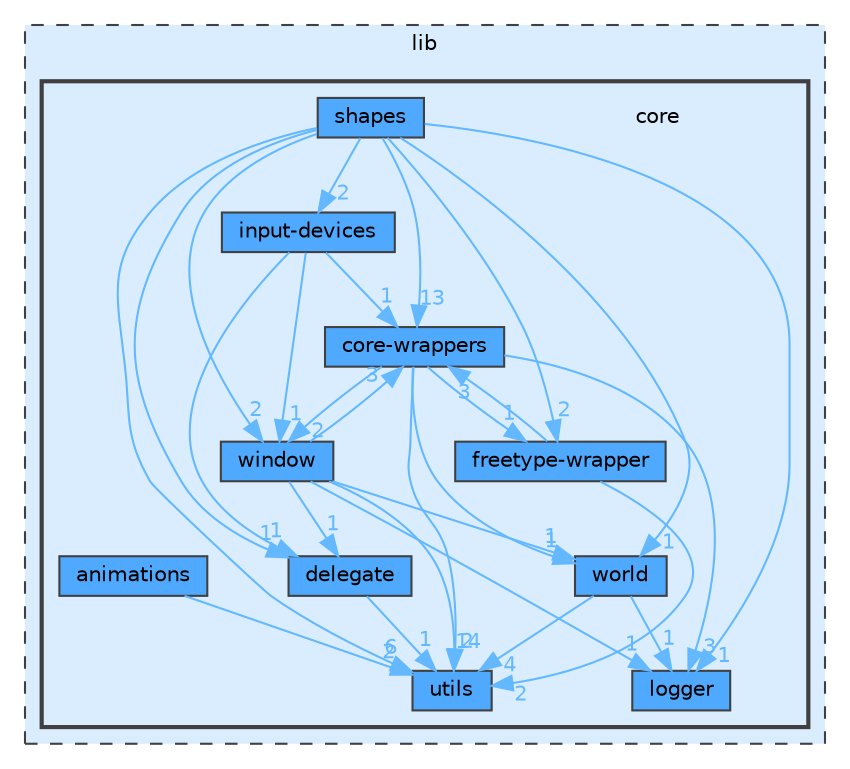 digraph "lib/core"
{
 // LATEX_PDF_SIZE
  bgcolor="transparent";
  edge [fontname=Helvetica,fontsize=10,labelfontname=Helvetica,labelfontsize=10];
  node [fontname=Helvetica,fontsize=10,shape=box,height=0.2,width=0.4];
  compound=true
  subgraph clusterdir_97aefd0d527b934f1d99a682da8fe6a9 {
    graph [ bgcolor="#daedff", pencolor="grey25", label="lib", fontname=Helvetica,fontsize=10 style="filled,dashed", URL="dir_97aefd0d527b934f1d99a682da8fe6a9.html",tooltip=""]
  subgraph clusterdir_a2d5e495f4b604d04f57d90095a59dd6 {
    graph [ bgcolor="#daedff", pencolor="grey25", label="", fontname=Helvetica,fontsize=10 style="filled,bold", URL="dir_a2d5e495f4b604d04f57d90095a59dd6.html",tooltip=""]
    dir_a2d5e495f4b604d04f57d90095a59dd6 [shape=plaintext, label="core"];
  dir_06e9991ea89407c6551f5222315beab6 [label="animations", fillcolor="#4ea9ff", color="grey25", style="filled", URL="dir_06e9991ea89407c6551f5222315beab6.html",tooltip=""];
  dir_3ba74b92108d0f2a02e3c2f0f685a4ec [label="core-wrappers", fillcolor="#4ea9ff", color="grey25", style="filled", URL="dir_3ba74b92108d0f2a02e3c2f0f685a4ec.html",tooltip=""];
  dir_39dc3696face21c9d2fd0a35e1db30ee [label="delegate", fillcolor="#4ea9ff", color="grey25", style="filled", URL="dir_39dc3696face21c9d2fd0a35e1db30ee.html",tooltip=""];
  dir_135b809e8d250589e5289cad46453686 [label="freetype-wrapper", fillcolor="#4ea9ff", color="grey25", style="filled", URL="dir_135b809e8d250589e5289cad46453686.html",tooltip=""];
  dir_4d774bf1c998380aae1c705a639e3000 [label="input-devices", fillcolor="#4ea9ff", color="grey25", style="filled", URL="dir_4d774bf1c998380aae1c705a639e3000.html",tooltip=""];
  dir_3abd7e524b18be2791e1cb82bd099322 [label="logger", fillcolor="#4ea9ff", color="grey25", style="filled", URL="dir_3abd7e524b18be2791e1cb82bd099322.html",tooltip=""];
  dir_1fe905f47adb2a22f89208cf375ceca9 [label="shapes", fillcolor="#4ea9ff", color="grey25", style="filled", URL="dir_1fe905f47adb2a22f89208cf375ceca9.html",tooltip=""];
  dir_7424ed62543de5b0130e05639ffdcfce [label="utils", fillcolor="#4ea9ff", color="grey25", style="filled", URL="dir_7424ed62543de5b0130e05639ffdcfce.html",tooltip=""];
  dir_2eb4d6a0926ce6cd9d2287e910bc6883 [label="window", fillcolor="#4ea9ff", color="grey25", style="filled", URL="dir_2eb4d6a0926ce6cd9d2287e910bc6883.html",tooltip=""];
  dir_7eff1fcf245d21a0d58aab4335d9982c [label="world", fillcolor="#4ea9ff", color="grey25", style="filled", URL="dir_7eff1fcf245d21a0d58aab4335d9982c.html",tooltip=""];
  }
  }
  dir_06e9991ea89407c6551f5222315beab6->dir_7424ed62543de5b0130e05639ffdcfce [headlabel="2", labeldistance=1.5 headhref="dir_000000_000028.html" color="steelblue1" fontcolor="steelblue1"];
  dir_3ba74b92108d0f2a02e3c2f0f685a4ec->dir_7424ed62543de5b0130e05639ffdcfce [headlabel="14", labeldistance=1.5 headhref="dir_000002_000028.html" color="steelblue1" fontcolor="steelblue1"];
  dir_3ba74b92108d0f2a02e3c2f0f685a4ec->dir_135b809e8d250589e5289cad46453686 [headlabel="1", labeldistance=1.5 headhref="dir_000002_000004.html" color="steelblue1" fontcolor="steelblue1"];
  dir_3ba74b92108d0f2a02e3c2f0f685a4ec->dir_3abd7e524b18be2791e1cb82bd099322 [headlabel="3", labeldistance=1.5 headhref="dir_000002_000017.html" color="steelblue1" fontcolor="steelblue1"];
  dir_3ba74b92108d0f2a02e3c2f0f685a4ec->dir_2eb4d6a0926ce6cd9d2287e910bc6883 [headlabel="2", labeldistance=1.5 headhref="dir_000002_000029.html" color="steelblue1" fontcolor="steelblue1"];
  dir_3ba74b92108d0f2a02e3c2f0f685a4ec->dir_7eff1fcf245d21a0d58aab4335d9982c [headlabel="1", labeldistance=1.5 headhref="dir_000002_000030.html" color="steelblue1" fontcolor="steelblue1"];
  dir_39dc3696face21c9d2fd0a35e1db30ee->dir_7424ed62543de5b0130e05639ffdcfce [headlabel="1", labeldistance=1.5 headhref="dir_000003_000028.html" color="steelblue1" fontcolor="steelblue1"];
  dir_135b809e8d250589e5289cad46453686->dir_7424ed62543de5b0130e05639ffdcfce [headlabel="2", labeldistance=1.5 headhref="dir_000004_000028.html" color="steelblue1" fontcolor="steelblue1"];
  dir_135b809e8d250589e5289cad46453686->dir_3ba74b92108d0f2a02e3c2f0f685a4ec [headlabel="3", labeldistance=1.5 headhref="dir_000004_000002.html" color="steelblue1" fontcolor="steelblue1"];
  dir_4d774bf1c998380aae1c705a639e3000->dir_39dc3696face21c9d2fd0a35e1db30ee [headlabel="1", labeldistance=1.5 headhref="dir_000015_000003.html" color="steelblue1" fontcolor="steelblue1"];
  dir_4d774bf1c998380aae1c705a639e3000->dir_3ba74b92108d0f2a02e3c2f0f685a4ec [headlabel="1", labeldistance=1.5 headhref="dir_000015_000002.html" color="steelblue1" fontcolor="steelblue1"];
  dir_4d774bf1c998380aae1c705a639e3000->dir_2eb4d6a0926ce6cd9d2287e910bc6883 [headlabel="1", labeldistance=1.5 headhref="dir_000015_000029.html" color="steelblue1" fontcolor="steelblue1"];
  dir_1fe905f47adb2a22f89208cf375ceca9->dir_39dc3696face21c9d2fd0a35e1db30ee [headlabel="1", labeldistance=1.5 headhref="dir_000018_000003.html" color="steelblue1" fontcolor="steelblue1"];
  dir_1fe905f47adb2a22f89208cf375ceca9->dir_3ba74b92108d0f2a02e3c2f0f685a4ec [headlabel="13", labeldistance=1.5 headhref="dir_000018_000002.html" color="steelblue1" fontcolor="steelblue1"];
  dir_1fe905f47adb2a22f89208cf375ceca9->dir_4d774bf1c998380aae1c705a639e3000 [headlabel="2", labeldistance=1.5 headhref="dir_000018_000015.html" color="steelblue1" fontcolor="steelblue1"];
  dir_1fe905f47adb2a22f89208cf375ceca9->dir_7424ed62543de5b0130e05639ffdcfce [headlabel="6", labeldistance=1.5 headhref="dir_000018_000028.html" color="steelblue1" fontcolor="steelblue1"];
  dir_1fe905f47adb2a22f89208cf375ceca9->dir_135b809e8d250589e5289cad46453686 [headlabel="2", labeldistance=1.5 headhref="dir_000018_000004.html" color="steelblue1" fontcolor="steelblue1"];
  dir_1fe905f47adb2a22f89208cf375ceca9->dir_2eb4d6a0926ce6cd9d2287e910bc6883 [headlabel="2", labeldistance=1.5 headhref="dir_000018_000029.html" color="steelblue1" fontcolor="steelblue1"];
  dir_1fe905f47adb2a22f89208cf375ceca9->dir_3abd7e524b18be2791e1cb82bd099322 [headlabel="1", labeldistance=1.5 headhref="dir_000018_000017.html" color="steelblue1" fontcolor="steelblue1"];
  dir_1fe905f47adb2a22f89208cf375ceca9->dir_7eff1fcf245d21a0d58aab4335d9982c [headlabel="1", labeldistance=1.5 headhref="dir_000018_000030.html" color="steelblue1" fontcolor="steelblue1"];
  dir_2eb4d6a0926ce6cd9d2287e910bc6883->dir_39dc3696face21c9d2fd0a35e1db30ee [headlabel="1", labeldistance=1.5 headhref="dir_000029_000003.html" color="steelblue1" fontcolor="steelblue1"];
  dir_2eb4d6a0926ce6cd9d2287e910bc6883->dir_3abd7e524b18be2791e1cb82bd099322 [headlabel="1", labeldistance=1.5 headhref="dir_000029_000017.html" color="steelblue1" fontcolor="steelblue1"];
  dir_2eb4d6a0926ce6cd9d2287e910bc6883->dir_3ba74b92108d0f2a02e3c2f0f685a4ec [headlabel="3", labeldistance=1.5 headhref="dir_000029_000002.html" color="steelblue1" fontcolor="steelblue1"];
  dir_2eb4d6a0926ce6cd9d2287e910bc6883->dir_7424ed62543de5b0130e05639ffdcfce [headlabel="2", labeldistance=1.5 headhref="dir_000029_000028.html" color="steelblue1" fontcolor="steelblue1"];
  dir_2eb4d6a0926ce6cd9d2287e910bc6883->dir_7eff1fcf245d21a0d58aab4335d9982c [headlabel="1", labeldistance=1.5 headhref="dir_000029_000030.html" color="steelblue1" fontcolor="steelblue1"];
  dir_7eff1fcf245d21a0d58aab4335d9982c->dir_3abd7e524b18be2791e1cb82bd099322 [headlabel="1", labeldistance=1.5 headhref="dir_000030_000017.html" color="steelblue1" fontcolor="steelblue1"];
  dir_7eff1fcf245d21a0d58aab4335d9982c->dir_7424ed62543de5b0130e05639ffdcfce [headlabel="4", labeldistance=1.5 headhref="dir_000030_000028.html" color="steelblue1" fontcolor="steelblue1"];
}
